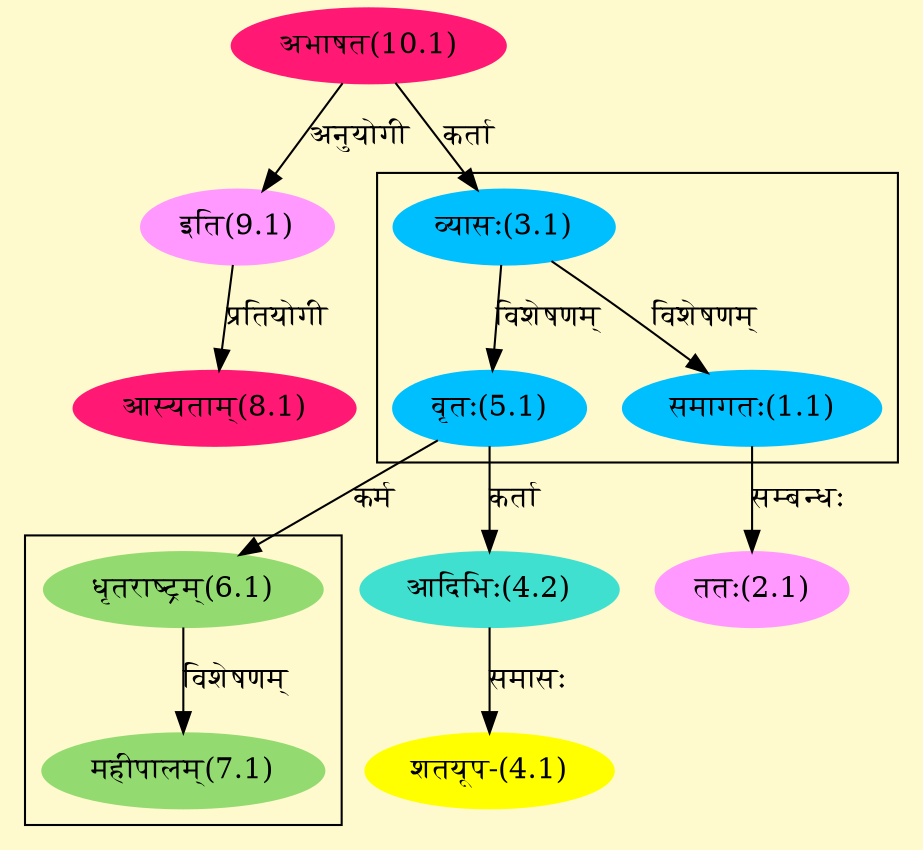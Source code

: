 digraph G{
rankdir=BT;
 compound=true;
 bgcolor="lemonchiffon1";

subgraph cluster_1{
Node1_1 [style=filled, color="#00BFFF" label = "समागतः(1.1)"]
Node3_1 [style=filled, color="#00BFFF" label = "व्यासः(3.1)"]
Node5_1 [style=filled, color="#00BFFF" label = "वृतः(5.1)"]

}

subgraph cluster_2{
Node7_1 [style=filled, color="#93DB70" label = "महीपालम्(7.1)"]
Node6_1 [style=filled, color="#93DB70" label = "धृतराष्ट्रम्(6.1)"]

}
Node2_1 [style=filled, color="#FF99FF" label = "ततः(2.1)"]
Node1_1 [style=filled, color="#00BFFF" label = "समागतः(1.1)"]
Node3_1 [style=filled, color="#00BFFF" label = "व्यासः(3.1)"]
Node10_1 [style=filled, color="#FF1975" label = "अभाषत(10.1)"]
Node4_1 [style=filled, color="#FFFF00" label = "शतयूप-(4.1)"]
Node4_2 [style=filled, color="#40E0D0" label = "आदिभिः(4.2)"]
Node5_1 [style=filled, color="#00BFFF" label = "वृतः(5.1)"]
Node6_1 [style=filled, color="#93DB70" label = "धृतराष्ट्रम्(6.1)"]
Node8_1 [style=filled, color="#FF1975" label = "आस्यताम्(8.1)"]
Node9_1 [style=filled, color="#FF99FF" label = "इति(9.1)"]
/* Start of Relations section */

Node1_1 -> Node3_1 [  label="विशेषणम्"  dir="back" ]
Node2_1 -> Node1_1 [  label="सम्बन्धः"  dir="back" ]
Node3_1 -> Node10_1 [  label="कर्ता"  dir="back" ]
Node4_1 -> Node4_2 [  label="समासः"  dir="back" ]
Node4_2 -> Node5_1 [  label="कर्ता"  dir="back" ]
Node5_1 -> Node3_1 [  label="विशेषणम्"  dir="back" ]
Node6_1 -> Node5_1 [  label="कर्म"  dir="back" ]
Node7_1 -> Node6_1 [  label="विशेषणम्"  dir="back" ]
Node8_1 -> Node9_1 [  label="प्रतियोगी"  dir="back" ]
Node9_1 -> Node10_1 [  label="अनुयोगी"  dir="back" ]
}
